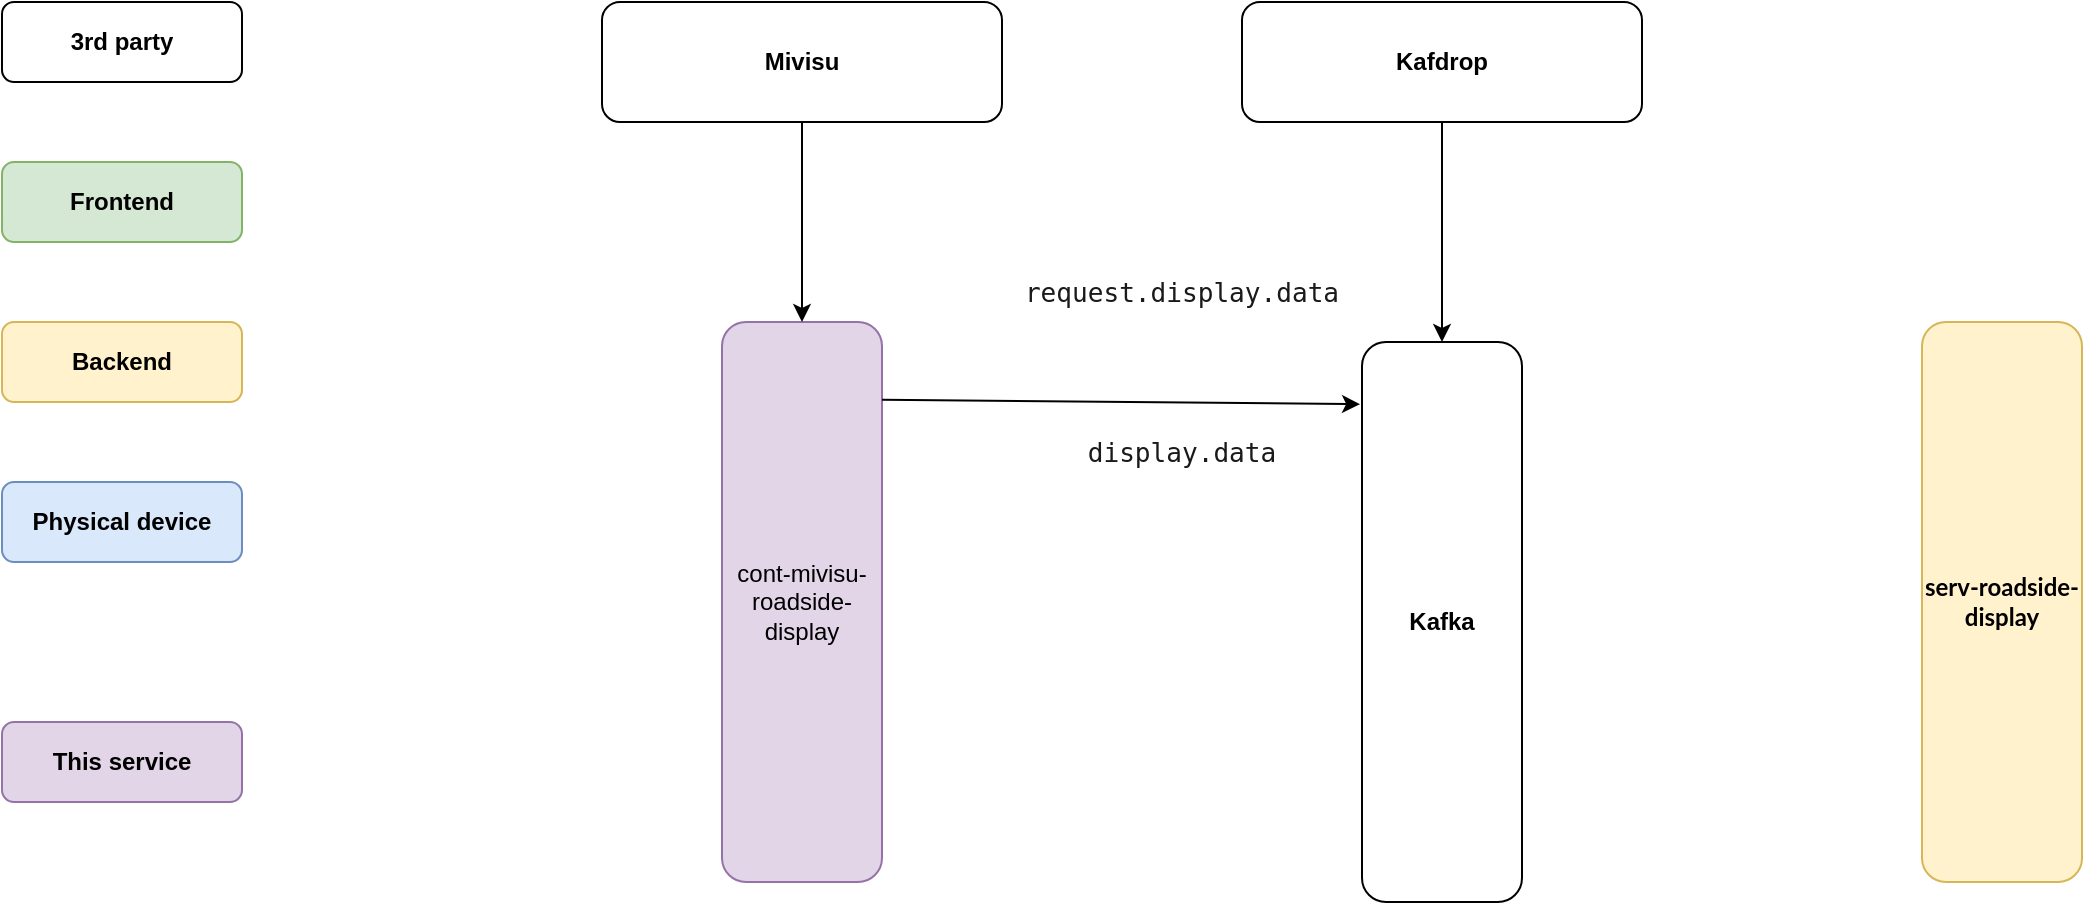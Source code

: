 <mxfile version="16.4.5" type="github">
  <diagram id="ouzjpwCySUWNFvJ32S4I" name="Page-1">
    <mxGraphModel dx="1420" dy="802" grid="1" gridSize="10" guides="1" tooltips="1" connect="1" arrows="1" fold="1" page="1" pageScale="1" pageWidth="1600" pageHeight="900" math="0" shadow="0">
      <root>
        <mxCell id="0" />
        <mxCell id="1" parent="0" />
        <mxCell id="rxdsacjxbleeD994g-ba-1" value="&lt;b&gt;Frontend&lt;/b&gt;" style="rounded=1;whiteSpace=wrap;html=1;fillColor=#d5e8d4;strokeColor=#82b366;" vertex="1" parent="1">
          <mxGeometry x="80" y="160" width="120" height="40" as="geometry" />
        </mxCell>
        <mxCell id="rxdsacjxbleeD994g-ba-2" value="&lt;b&gt;Backend&lt;/b&gt;" style="rounded=1;whiteSpace=wrap;html=1;fillColor=#fff2cc;strokeColor=#d6b656;" vertex="1" parent="1">
          <mxGeometry x="80" y="240" width="120" height="40" as="geometry" />
        </mxCell>
        <mxCell id="rxdsacjxbleeD994g-ba-3" value="&lt;b&gt;Physical device&lt;/b&gt;" style="rounded=1;whiteSpace=wrap;html=1;fillColor=#dae8fc;strokeColor=#6c8ebf;" vertex="1" parent="1">
          <mxGeometry x="80" y="320" width="120" height="40" as="geometry" />
        </mxCell>
        <mxCell id="rxdsacjxbleeD994g-ba-4" value="&lt;b&gt;This service&lt;/b&gt;" style="rounded=1;whiteSpace=wrap;html=1;fillColor=#e1d5e7;strokeColor=#9673a6;" vertex="1" parent="1">
          <mxGeometry x="80" y="440" width="120" height="40" as="geometry" />
        </mxCell>
        <mxCell id="rxdsacjxbleeD994g-ba-5" value="&lt;b&gt;Kafdrop&lt;/b&gt;" style="rounded=1;whiteSpace=wrap;html=1;" vertex="1" parent="1">
          <mxGeometry x="700" y="80" width="200" height="60" as="geometry" />
        </mxCell>
        <mxCell id="rxdsacjxbleeD994g-ba-6" value="&lt;b&gt;Kafka&lt;/b&gt;" style="rounded=1;whiteSpace=wrap;html=1;" vertex="1" parent="1">
          <mxGeometry x="760" y="250" width="80" height="280" as="geometry" />
        </mxCell>
        <mxCell id="rxdsacjxbleeD994g-ba-7" value="" style="endArrow=classic;html=1;rounded=0;fontColor=#1A1A1A;entryX=0.5;entryY=0;entryDx=0;entryDy=0;" edge="1" parent="1" source="rxdsacjxbleeD994g-ba-5" target="rxdsacjxbleeD994g-ba-6">
          <mxGeometry width="50" height="50" relative="1" as="geometry">
            <mxPoint x="760" y="390" as="sourcePoint" />
            <mxPoint x="810" y="340" as="targetPoint" />
          </mxGeometry>
        </mxCell>
        <mxCell id="rxdsacjxbleeD994g-ba-9" value="&lt;pre&gt;&lt;font face=&quot;jetbrains mono, monospace&quot; color=&quot;#1a1a1a&quot;&gt;&lt;span style=&quot;font-size: 13.067px ; background-color: rgb(255 , 255 , 255)&quot;&gt;display.data&lt;/span&gt;&lt;/font&gt;&lt;/pre&gt;" style="text;html=1;strokeColor=none;fillColor=none;align=center;verticalAlign=middle;whiteSpace=wrap;rounded=0;" vertex="1" parent="1">
          <mxGeometry x="580" y="290" width="180" height="30" as="geometry" />
        </mxCell>
        <mxCell id="rxdsacjxbleeD994g-ba-10" value="&lt;b&gt;3rd party&lt;/b&gt;" style="rounded=1;whiteSpace=wrap;html=1;" vertex="1" parent="1">
          <mxGeometry x="80" y="80" width="120" height="40" as="geometry" />
        </mxCell>
        <mxCell id="rxdsacjxbleeD994g-ba-11" value="cont-mivisu-roadside-display" style="rounded=1;whiteSpace=wrap;html=1;fillColor=#e1d5e7;strokeColor=#9673a6;" vertex="1" parent="1">
          <mxGeometry x="440" y="240" width="80" height="280" as="geometry" />
        </mxCell>
        <mxCell id="rxdsacjxbleeD994g-ba-12" value="&lt;pre&gt;&lt;font face=&quot;jetbrains mono, monospace&quot; color=&quot;#1a1a1a&quot;&gt;&lt;span style=&quot;font-size: 13.067px ; background-color: rgb(255 , 255 , 255)&quot;&gt;request.display.data&lt;/span&gt;&lt;/font&gt;&lt;font color=&quot;#bbbbbb&quot; face=&quot;jetbrains mono, monospace&quot; style=&quot;background-color: rgb(40 , 44 , 52)&quot;&gt;&lt;span style=&quot;font-size: 9.8pt&quot;&gt;&lt;br&gt;&lt;/span&gt;&lt;/font&gt;&lt;/pre&gt;" style="text;html=1;strokeColor=none;fillColor=none;align=center;verticalAlign=middle;whiteSpace=wrap;rounded=0;" vertex="1" parent="1">
          <mxGeometry x="580" y="210" width="180" height="30" as="geometry" />
        </mxCell>
        <mxCell id="rxdsacjxbleeD994g-ba-17" value="&lt;span style=&quot;font-family: &amp;#34;lato&amp;#34; , &amp;#34;arial&amp;#34;&quot;&gt;&lt;b&gt;&lt;font style=&quot;font-size: 12px&quot;&gt;serv-roadside-display&lt;/font&gt;&lt;/b&gt;&lt;/span&gt;" style="rounded=1;whiteSpace=wrap;html=1;fillColor=#fff2cc;strokeColor=#d6b656;" vertex="1" parent="1">
          <mxGeometry x="1040" y="240" width="80" height="280" as="geometry" />
        </mxCell>
        <mxCell id="rxdsacjxbleeD994g-ba-23" value="&lt;b&gt;Mivisu&lt;/b&gt;" style="rounded=1;whiteSpace=wrap;html=1;" vertex="1" parent="1">
          <mxGeometry x="380" y="80" width="200" height="60" as="geometry" />
        </mxCell>
        <mxCell id="rxdsacjxbleeD994g-ba-24" value="" style="endArrow=classic;html=1;rounded=0;entryX=0.5;entryY=0;entryDx=0;entryDy=0;exitX=0.5;exitY=1;exitDx=0;exitDy=0;" edge="1" parent="1" source="rxdsacjxbleeD994g-ba-23" target="rxdsacjxbleeD994g-ba-11">
          <mxGeometry width="50" height="50" relative="1" as="geometry">
            <mxPoint x="450" y="365" as="sourcePoint" />
            <mxPoint x="460" y="355" as="targetPoint" />
          </mxGeometry>
        </mxCell>
        <mxCell id="rxdsacjxbleeD994g-ba-25" value="" style="endArrow=classic;html=1;rounded=0;exitX=1;exitY=0.139;exitDx=0;exitDy=0;exitPerimeter=0;entryX=-0.012;entryY=0.111;entryDx=0;entryDy=0;entryPerimeter=0;" edge="1" parent="1" source="rxdsacjxbleeD994g-ba-11" target="rxdsacjxbleeD994g-ba-6">
          <mxGeometry width="50" height="50" relative="1" as="geometry">
            <mxPoint x="690" y="430" as="sourcePoint" />
            <mxPoint x="740" y="380" as="targetPoint" />
          </mxGeometry>
        </mxCell>
      </root>
    </mxGraphModel>
  </diagram>
</mxfile>
